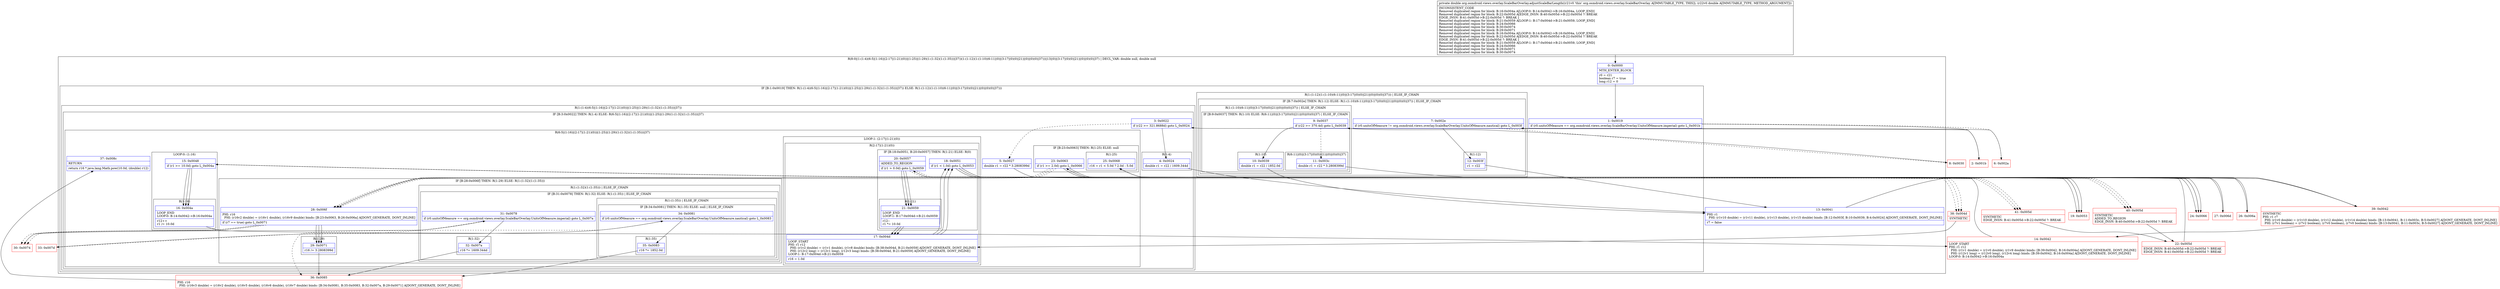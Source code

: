 digraph "CFG fororg.osmdroid.views.overlay.ScaleBarOverlay.adjustScaleBarLength(D)D" {
subgraph cluster_Region_794708456 {
label = "R(8:0|(1:(1:4)(6:5|(1:16)|(2:17|(1:21)(0))|(1:25)|(1:29)(1:(1:32)(1:(1:35)))|37))(1:(1:12)(1:(1:10)(6:11|(0)|(3:17|(0)(0)|21)|(0)|(0)(0)|37)))|13|(0)|(3:17|(0)(0)|21)|(0)|(0)(0)|37) | DECL_VAR: double null, double null\l";
node [shape=record,color=blue];
Node_0 [shape=record,label="{0\:\ 0x0000|MTH_ENTER_BLOCK\l|r0 = r21\lboolean r7 = true\llong r12 = 0\l}"];
subgraph cluster_IfRegion_374360105 {
label = "IF [B:1:0x0019] THEN: R(1:(1:4)(6:5|(1:16)|(2:17|(1:21)(0))|(1:25)|(1:29)(1:(1:32)(1:(1:35)))|37)) ELSE: R(1:(1:12)(1:(1:10)(6:11|(0)|(3:17|(0)(0)|21)|(0)|(0)(0)|37)))";
node [shape=record,color=blue];
Node_1 [shape=record,label="{1\:\ 0x0019|if (r0.unitsOfMeasure == org.osmdroid.views.overlay.ScaleBarOverlay.UnitsOfMeasure.imperial) goto L_0x001b\l}"];
subgraph cluster_Region_609680566 {
label = "R(1:(1:4)(6:5|(1:16)|(2:17|(1:21)(0))|(1:25)|(1:29)(1:(1:32)(1:(1:35)))|37))";
node [shape=record,color=blue];
subgraph cluster_IfRegion_649445457 {
label = "IF [B:3:0x0022] THEN: R(1:4) ELSE: R(6:5|(1:16)|(2:17|(1:21)(0))|(1:25)|(1:29)(1:(1:32)(1:(1:35)))|37)";
node [shape=record,color=blue];
Node_3 [shape=record,label="{3\:\ 0x0022|if (r22 \>= 321.8688d) goto L_0x0024\l}"];
subgraph cluster_Region_2026812209 {
label = "R(1:4)";
node [shape=record,color=blue];
Node_4 [shape=record,label="{4\:\ 0x0024|double r1 = r22 \/ 1609.344d\l}"];
}
subgraph cluster_Region_83674977 {
label = "R(6:5|(1:16)|(2:17|(1:21)(0))|(1:25)|(1:29)(1:(1:32)(1:(1:35)))|37)";
node [shape=record,color=blue];
Node_5 [shape=record,label="{5\:\ 0x0027|double r1 = r22 * 3.2808399d\l}"];
subgraph cluster_LoopRegion_686940149 {
label = "LOOP:0: (1:16)";
node [shape=record,color=blue];
Node_15 [shape=record,label="{15\:\ 0x0048|if (r1 \>= 10.0d) goto L_0x004a\l}"];
subgraph cluster_Region_1002790517 {
label = "R(1:16)";
node [shape=record,color=blue];
Node_16 [shape=record,label="{16\:\ 0x004a|LOOP_END\lLOOP:0: B:14:0x0042\-\>B:16:0x004a\l|r12++\lr1 \/= 10.0d\l}"];
}
}
subgraph cluster_LoopRegion_1022675906 {
label = "LOOP:1: (2:17|(1:21)(0))";
node [shape=record,color=blue];
subgraph cluster_Region_196104531 {
label = "R(2:17|(1:21)(0))";
node [shape=record,color=blue];
Node_17 [shape=record,label="{17\:\ 0x004d|LOOP_START\lPHI: r1 r12 \l  PHI: (r1v2 double) = (r1v1 double), (r1v8 double) binds: [B:38:0x004d, B:21:0x0059] A[DONT_GENERATE, DONT_INLINE]\l  PHI: (r12v2 long) = (r12v1 long), (r12v3 long) binds: [B:38:0x004d, B:21:0x0059] A[DONT_GENERATE, DONT_INLINE]\lLOOP:1: B:17:0x004d\-\>B:21:0x0059\l|r16 = 1.0d\l}"];
subgraph cluster_IfRegion_794047398 {
label = "IF [B:18:0x0051, B:20:0x0057] THEN: R(1:21) ELSE: R(0)";
node [shape=record,color=blue];
Node_18 [shape=record,label="{18\:\ 0x0051|if (r1 \< 1.0d) goto L_0x0053\l}"];
Node_20 [shape=record,label="{20\:\ 0x0057|ADDED_TO_REGION\l|if (r1 \> 0.0d) goto L_0x0059\l}"];
subgraph cluster_Region_306559092 {
label = "R(1:21)";
node [shape=record,color=blue];
Node_21 [shape=record,label="{21\:\ 0x0059|LOOP_END\lLOOP:1: B:17:0x004d\-\>B:21:0x0059\l|r12\-\-\lr1 *= 10.0d\l}"];
}
subgraph cluster_Region_661375317 {
label = "R(0)";
node [shape=record,color=blue];
}
}
}
}
subgraph cluster_IfRegion_29598778 {
label = "IF [B:23:0x0063] THEN: R(1:25) ELSE: null";
node [shape=record,color=blue];
Node_23 [shape=record,label="{23\:\ 0x0063|if (r1 \>= 2.0d) goto L_0x0066\l}"];
subgraph cluster_Region_543091486 {
label = "R(1:25)";
node [shape=record,color=blue];
Node_25 [shape=record,label="{25\:\ 0x0068|r16 = r1 \< 5.0d ? 2.0d : 5.0d\l}"];
}
}
subgraph cluster_IfRegion_2105596443 {
label = "IF [B:28:0x006f] THEN: R(1:29) ELSE: R(1:(1:32)(1:(1:35)))";
node [shape=record,color=blue];
Node_28 [shape=record,label="{28\:\ 0x006f|PHI: r16 \l  PHI: (r16v2 double) = (r16v1 double), (r16v9 double) binds: [B:23:0x0063, B:26:0x006a] A[DONT_GENERATE, DONT_INLINE]\l|if (r7 == true) goto L_0x0071\l}"];
subgraph cluster_Region_703401401 {
label = "R(1:29)";
node [shape=record,color=blue];
Node_29 [shape=record,label="{29\:\ 0x0071|r16 \/= 3.2808399d\l}"];
}
subgraph cluster_Region_468964635 {
label = "R(1:(1:32)(1:(1:35))) | ELSE_IF_CHAIN\l";
node [shape=record,color=blue];
subgraph cluster_IfRegion_364121280 {
label = "IF [B:31:0x0078] THEN: R(1:32) ELSE: R(1:(1:35)) | ELSE_IF_CHAIN\l";
node [shape=record,color=blue];
Node_31 [shape=record,label="{31\:\ 0x0078|if (r0.unitsOfMeasure == org.osmdroid.views.overlay.ScaleBarOverlay.UnitsOfMeasure.imperial) goto L_0x007a\l}"];
subgraph cluster_Region_607610165 {
label = "R(1:32)";
node [shape=record,color=blue];
Node_32 [shape=record,label="{32\:\ 0x007a|r16 *= 1609.344d\l}"];
}
subgraph cluster_Region_1819037250 {
label = "R(1:(1:35)) | ELSE_IF_CHAIN\l";
node [shape=record,color=blue];
subgraph cluster_IfRegion_1888667009 {
label = "IF [B:34:0x0081] THEN: R(1:35) ELSE: null | ELSE_IF_CHAIN\l";
node [shape=record,color=blue];
Node_34 [shape=record,label="{34\:\ 0x0081|if (r0.unitsOfMeasure == org.osmdroid.views.overlay.ScaleBarOverlay.UnitsOfMeasure.nautical) goto L_0x0083\l}"];
subgraph cluster_Region_1675455652 {
label = "R(1:35)";
node [shape=record,color=blue];
Node_35 [shape=record,label="{35\:\ 0x0083|r16 *= 1852.0d\l}"];
}
}
}
}
}
}
Node_37 [shape=record,label="{37\:\ 0x008c|RETURN\l|return r16 * java.lang.Math.pow(10.0d, (double) r12)\l}"];
}
}
}
subgraph cluster_Region_1976339845 {
label = "R(1:(1:12)(1:(1:10)(6:11|(0)|(3:17|(0)(0)|21)|(0)|(0)(0)|37))) | ELSE_IF_CHAIN\l";
node [shape=record,color=blue];
subgraph cluster_IfRegion_1084968432 {
label = "IF [B:7:0x002e] THEN: R(1:12) ELSE: R(1:(1:10)(6:11|(0)|(3:17|(0)(0)|21)|(0)|(0)(0)|37)) | ELSE_IF_CHAIN\l";
node [shape=record,color=blue];
Node_7 [shape=record,label="{7\:\ 0x002e|if (r0.unitsOfMeasure != org.osmdroid.views.overlay.ScaleBarOverlay.UnitsOfMeasure.nautical) goto L_0x003f\l}"];
subgraph cluster_Region_189561144 {
label = "R(1:12)";
node [shape=record,color=blue];
Node_12 [shape=record,label="{12\:\ 0x003f|r1 = r22\l}"];
}
subgraph cluster_Region_1312491001 {
label = "R(1:(1:10)(6:11|(0)|(3:17|(0)(0)|21)|(0)|(0)(0)|37)) | ELSE_IF_CHAIN\l";
node [shape=record,color=blue];
subgraph cluster_IfRegion_685993842 {
label = "IF [B:9:0x0037] THEN: R(1:10) ELSE: R(6:11|(0)|(3:17|(0)(0)|21)|(0)|(0)(0)|37) | ELSE_IF_CHAIN\l";
node [shape=record,color=blue];
Node_9 [shape=record,label="{9\:\ 0x0037|if (r22 \>= 370.4d) goto L_0x0039\l}"];
subgraph cluster_Region_443263186 {
label = "R(1:10)";
node [shape=record,color=blue];
Node_10 [shape=record,label="{10\:\ 0x0039|double r1 = r22 \/ 1852.0d\l}"];
}
subgraph cluster_Region_449652747 {
label = "R(6:11|(0)|(3:17|(0)(0)|21)|(0)|(0)(0)|37)";
node [shape=record,color=blue];
Node_11 [shape=record,label="{11\:\ 0x003c|double r1 = r22 * 3.2808399d\l}"];
subgraph cluster_LoopRegion_970096462 {
label = "LOOP:0: (0)";
node [shape=record,color=blue];
Node_15 [shape=record,label="{15\:\ 0x0048|if (r1 \>= 10.0d) goto L_0x004a\l}"];
subgraph cluster_Region_588017993 {
label = "R(0)";
node [shape=record,color=blue];
}
}
subgraph cluster_LoopRegion_890154012 {
label = "LOOP:1: (3:17|(0)(0)|21)";
node [shape=record,color=blue];
subgraph cluster_Region_1777268773 {
label = "R(3:17|(0)(0)|21)";
node [shape=record,color=blue];
Node_17 [shape=record,label="{17\:\ 0x004d|LOOP_START\lPHI: r1 r12 \l  PHI: (r1v2 double) = (r1v1 double), (r1v8 double) binds: [B:38:0x004d, B:21:0x0059] A[DONT_GENERATE, DONT_INLINE]\l  PHI: (r12v2 long) = (r12v1 long), (r12v3 long) binds: [B:38:0x004d, B:21:0x0059] A[DONT_GENERATE, DONT_INLINE]\lLOOP:1: B:17:0x004d\-\>B:21:0x0059\l|r16 = 1.0d\l}"];
subgraph cluster_IfRegion_103140656 {
label = "IF [B:18:0x0051, B:20:0x0057] THEN: R(0) ELSE: R(0)";
node [shape=record,color=blue];
Node_18 [shape=record,label="{18\:\ 0x0051|if (r1 \< 1.0d) goto L_0x0053\l}"];
Node_20 [shape=record,label="{20\:\ 0x0057|ADDED_TO_REGION\l|if (r1 \> 0.0d) goto L_0x0059\l}"];
subgraph cluster_Region_749206197 {
label = "R(0)";
node [shape=record,color=blue];
}
subgraph cluster_Region_1818312785 {
label = "R(0)";
node [shape=record,color=blue];
}
}
Node_21 [shape=record,label="{21\:\ 0x0059|LOOP_END\lLOOP:1: B:17:0x004d\-\>B:21:0x0059\l|r12\-\-\lr1 *= 10.0d\l}"];
}
}
subgraph cluster_IfRegion_743403405 {
label = "IF [B:23:0x0063] THEN: R(0) ELSE: null";
node [shape=record,color=blue];
Node_23 [shape=record,label="{23\:\ 0x0063|if (r1 \>= 2.0d) goto L_0x0066\l}"];
subgraph cluster_Region_78343033 {
label = "R(0)";
node [shape=record,color=blue];
}
}
subgraph cluster_IfRegion_895270140 {
label = "IF [B:28:0x006f] THEN: R(0) ELSE: R(0)";
node [shape=record,color=blue];
Node_28 [shape=record,label="{28\:\ 0x006f|PHI: r16 \l  PHI: (r16v2 double) = (r16v1 double), (r16v9 double) binds: [B:23:0x0063, B:26:0x006a] A[DONT_GENERATE, DONT_INLINE]\l|if (r7 == true) goto L_0x0071\l}"];
subgraph cluster_Region_399137547 {
label = "R(0)";
node [shape=record,color=blue];
}
subgraph cluster_Region_1909449323 {
label = "R(0)";
node [shape=record,color=blue];
}
}
Node_37 [shape=record,label="{37\:\ 0x008c|RETURN\l|return r16 * java.lang.Math.pow(10.0d, (double) r12)\l}"];
}
}
}
}
}
}
Node_13 [shape=record,label="{13\:\ 0x0041|PHI: r1 \l  PHI: (r1v10 double) = (r1v11 double), (r1v13 double), (r1v15 double) binds: [B:12:0x003f, B:10:0x0039, B:4:0x0024] A[DONT_GENERATE, DONT_INLINE]\l|r7 = false\l}"];
subgraph cluster_LoopRegion_648792280 {
label = "LOOP:0: (0)";
node [shape=record,color=blue];
Node_15 [shape=record,label="{15\:\ 0x0048|if (r1 \>= 10.0d) goto L_0x004a\l}"];
subgraph cluster_Region_2038730711 {
label = "R(0)";
node [shape=record,color=blue];
}
}
subgraph cluster_LoopRegion_1012109807 {
label = "LOOP:1: (3:17|(0)(0)|21)";
node [shape=record,color=blue];
subgraph cluster_Region_956633784 {
label = "R(3:17|(0)(0)|21)";
node [shape=record,color=blue];
Node_17 [shape=record,label="{17\:\ 0x004d|LOOP_START\lPHI: r1 r12 \l  PHI: (r1v2 double) = (r1v1 double), (r1v8 double) binds: [B:38:0x004d, B:21:0x0059] A[DONT_GENERATE, DONT_INLINE]\l  PHI: (r12v2 long) = (r12v1 long), (r12v3 long) binds: [B:38:0x004d, B:21:0x0059] A[DONT_GENERATE, DONT_INLINE]\lLOOP:1: B:17:0x004d\-\>B:21:0x0059\l|r16 = 1.0d\l}"];
subgraph cluster_IfRegion_838983860 {
label = "IF [B:18:0x0051, B:20:0x0057] THEN: R(0) ELSE: R(0)";
node [shape=record,color=blue];
Node_18 [shape=record,label="{18\:\ 0x0051|if (r1 \< 1.0d) goto L_0x0053\l}"];
Node_20 [shape=record,label="{20\:\ 0x0057|ADDED_TO_REGION\l|if (r1 \> 0.0d) goto L_0x0059\l}"];
subgraph cluster_Region_1242825508 {
label = "R(0)";
node [shape=record,color=blue];
}
subgraph cluster_Region_397662086 {
label = "R(0)";
node [shape=record,color=blue];
}
}
Node_21 [shape=record,label="{21\:\ 0x0059|LOOP_END\lLOOP:1: B:17:0x004d\-\>B:21:0x0059\l|r12\-\-\lr1 *= 10.0d\l}"];
}
}
subgraph cluster_IfRegion_927985782 {
label = "IF [B:23:0x0063] THEN: R(0) ELSE: null";
node [shape=record,color=blue];
Node_23 [shape=record,label="{23\:\ 0x0063|if (r1 \>= 2.0d) goto L_0x0066\l}"];
subgraph cluster_Region_175546987 {
label = "R(0)";
node [shape=record,color=blue];
}
}
subgraph cluster_IfRegion_1334421860 {
label = "IF [B:28:0x006f] THEN: R(0) ELSE: R(0)";
node [shape=record,color=blue];
Node_28 [shape=record,label="{28\:\ 0x006f|PHI: r16 \l  PHI: (r16v2 double) = (r16v1 double), (r16v9 double) binds: [B:23:0x0063, B:26:0x006a] A[DONT_GENERATE, DONT_INLINE]\l|if (r7 == true) goto L_0x0071\l}"];
subgraph cluster_Region_1611767074 {
label = "R(0)";
node [shape=record,color=blue];
}
subgraph cluster_Region_1763141953 {
label = "R(0)";
node [shape=record,color=blue];
}
}
Node_37 [shape=record,label="{37\:\ 0x008c|RETURN\l|return r16 * java.lang.Math.pow(10.0d, (double) r12)\l}"];
}
Node_2 [shape=record,color=red,label="{2\:\ 0x001b}"];
Node_6 [shape=record,color=red,label="{6\:\ 0x002a}"];
Node_8 [shape=record,color=red,label="{8\:\ 0x0030}"];
Node_14 [shape=record,color=red,label="{14\:\ 0x0042|LOOP_START\lPHI: r1 r12 \l  PHI: (r1v1 double) = (r1v0 double), (r1v9 double) binds: [B:39:0x0042, B:16:0x004a] A[DONT_GENERATE, DONT_INLINE]\l  PHI: (r12v1 long) = (r12v0 long), (r12v4 long) binds: [B:39:0x0042, B:16:0x004a] A[DONT_GENERATE, DONT_INLINE]\lLOOP:0: B:14:0x0042\-\>B:16:0x004a\l}"];
Node_19 [shape=record,color=red,label="{19\:\ 0x0053}"];
Node_22 [shape=record,color=red,label="{22\:\ 0x005d|EDGE_INSN: B:40:0x005d\-\>B:22:0x005d ?: BREAK  \lEDGE_INSN: B:41:0x005d\-\>B:22:0x005d ?: BREAK  \l}"];
Node_24 [shape=record,color=red,label="{24\:\ 0x0066}"];
Node_26 [shape=record,color=red,label="{26\:\ 0x006a}"];
Node_27 [shape=record,color=red,label="{27\:\ 0x006d}"];
Node_30 [shape=record,color=red,label="{30\:\ 0x0074}"];
Node_33 [shape=record,color=red,label="{33\:\ 0x007d}"];
Node_36 [shape=record,color=red,label="{36\:\ 0x0085|PHI: r16 \l  PHI: (r16v3 double) = (r16v2 double), (r16v5 double), (r16v6 double), (r16v7 double) binds: [B:34:0x0081, B:35:0x0083, B:32:0x007a, B:29:0x0071] A[DONT_GENERATE, DONT_INLINE]\l}"];
Node_38 [shape=record,color=red,label="{38\:\ 0x004d|SYNTHETIC\l}"];
Node_39 [shape=record,color=red,label="{39\:\ 0x0042|SYNTHETIC\lPHI: r1 r7 \l  PHI: (r1v0 double) = (r1v10 double), (r1v12 double), (r1v14 double) binds: [B:13:0x0041, B:11:0x003c, B:5:0x0027] A[DONT_GENERATE, DONT_INLINE]\l  PHI: (r7v1 boolean) = (r7v2 boolean), (r7v0 boolean), (r7v0 boolean) binds: [B:13:0x0041, B:11:0x003c, B:5:0x0027] A[DONT_GENERATE, DONT_INLINE]\l}"];
Node_40 [shape=record,color=red,label="{40\:\ 0x005d|SYNTHETIC\lADDED_TO_REGION\lEDGE_INSN: B:40:0x005d\-\>B:22:0x005d ?: BREAK  \l}"];
Node_41 [shape=record,color=red,label="{41\:\ 0x005d|SYNTHETIC\lEDGE_INSN: B:41:0x005d\-\>B:22:0x005d ?: BREAK  \l}"];
MethodNode[shape=record,label="{private double org.osmdroid.views.overlay.ScaleBarOverlay.adjustScaleBarLength((r21v0 'this' org.osmdroid.views.overlay.ScaleBarOverlay A[IMMUTABLE_TYPE, THIS]), (r22v0 double A[IMMUTABLE_TYPE, METHOD_ARGUMENT]))  | INCONSISTENT_CODE\lRemoved duplicated region for block: B:16:0x004a A[LOOP:0: B:14:0x0042\-\>B:16:0x004a, LOOP_END]\lRemoved duplicated region for block: B:22:0x005d A[EDGE_INSN: B:40:0x005d\-\>B:22:0x005d ?: BREAK  \lEDGE_INSN: B:41:0x005d\-\>B:22:0x005d ?: BREAK  ]\lRemoved duplicated region for block: B:21:0x0059 A[LOOP:1: B:17:0x004d\-\>B:21:0x0059, LOOP_END]\lRemoved duplicated region for block: B:24:0x0066 \lRemoved duplicated region for block: B:30:0x0074 \lRemoved duplicated region for block: B:29:0x0071 \lRemoved duplicated region for block: B:16:0x004a A[LOOP:0: B:14:0x0042\-\>B:16:0x004a, LOOP_END]\lRemoved duplicated region for block: B:22:0x005d A[EDGE_INSN: B:40:0x005d\-\>B:22:0x005d ?: BREAK  \lEDGE_INSN: B:41:0x005d\-\>B:22:0x005d ?: BREAK  ]\lRemoved duplicated region for block: B:21:0x0059 A[LOOP:1: B:17:0x004d\-\>B:21:0x0059, LOOP_END]\lRemoved duplicated region for block: B:24:0x0066 \lRemoved duplicated region for block: B:29:0x0071 \lRemoved duplicated region for block: B:30:0x0074 \l}"];
MethodNode -> Node_0;
Node_0 -> Node_1;
Node_1 -> Node_2;
Node_1 -> Node_6[style=dashed];
Node_3 -> Node_4;
Node_3 -> Node_5[style=dashed];
Node_4 -> Node_13;
Node_5 -> Node_39;
Node_15 -> Node_16;
Node_15 -> Node_38[style=dashed];
Node_16 -> Node_14;
Node_17 -> Node_18;
Node_18 -> Node_19;
Node_18 -> Node_40[style=dashed];
Node_20 -> Node_21;
Node_20 -> Node_41[style=dashed];
Node_21 -> Node_17;
Node_23 -> Node_24;
Node_23 -> Node_28[style=dashed];
Node_25 -> Node_26;
Node_25 -> Node_27;
Node_28 -> Node_29;
Node_28 -> Node_30[style=dashed];
Node_29 -> Node_36;
Node_31 -> Node_32;
Node_31 -> Node_33[style=dashed];
Node_32 -> Node_36;
Node_34 -> Node_35;
Node_34 -> Node_36[style=dashed];
Node_35 -> Node_36;
Node_7 -> Node_8[style=dashed];
Node_7 -> Node_12;
Node_12 -> Node_13;
Node_9 -> Node_10;
Node_9 -> Node_11[style=dashed];
Node_10 -> Node_13;
Node_11 -> Node_39;
Node_15 -> Node_16;
Node_15 -> Node_38[style=dashed];
Node_17 -> Node_18;
Node_18 -> Node_19;
Node_18 -> Node_40[style=dashed];
Node_20 -> Node_21;
Node_20 -> Node_41[style=dashed];
Node_21 -> Node_17;
Node_23 -> Node_24;
Node_23 -> Node_28[style=dashed];
Node_28 -> Node_29;
Node_28 -> Node_30[style=dashed];
Node_13 -> Node_39;
Node_15 -> Node_16;
Node_15 -> Node_38[style=dashed];
Node_17 -> Node_18;
Node_18 -> Node_19;
Node_18 -> Node_40[style=dashed];
Node_20 -> Node_21;
Node_20 -> Node_41[style=dashed];
Node_21 -> Node_17;
Node_23 -> Node_24;
Node_23 -> Node_28[style=dashed];
Node_28 -> Node_29;
Node_28 -> Node_30[style=dashed];
Node_2 -> Node_3;
Node_6 -> Node_7;
Node_8 -> Node_9;
Node_14 -> Node_15;
Node_19 -> Node_20;
Node_22 -> Node_23;
Node_24 -> Node_25;
Node_26 -> Node_28;
Node_27 -> Node_28;
Node_30 -> Node_31;
Node_33 -> Node_34;
Node_36 -> Node_37;
Node_38 -> Node_17;
Node_39 -> Node_14;
Node_40 -> Node_22;
Node_41 -> Node_22;
}

